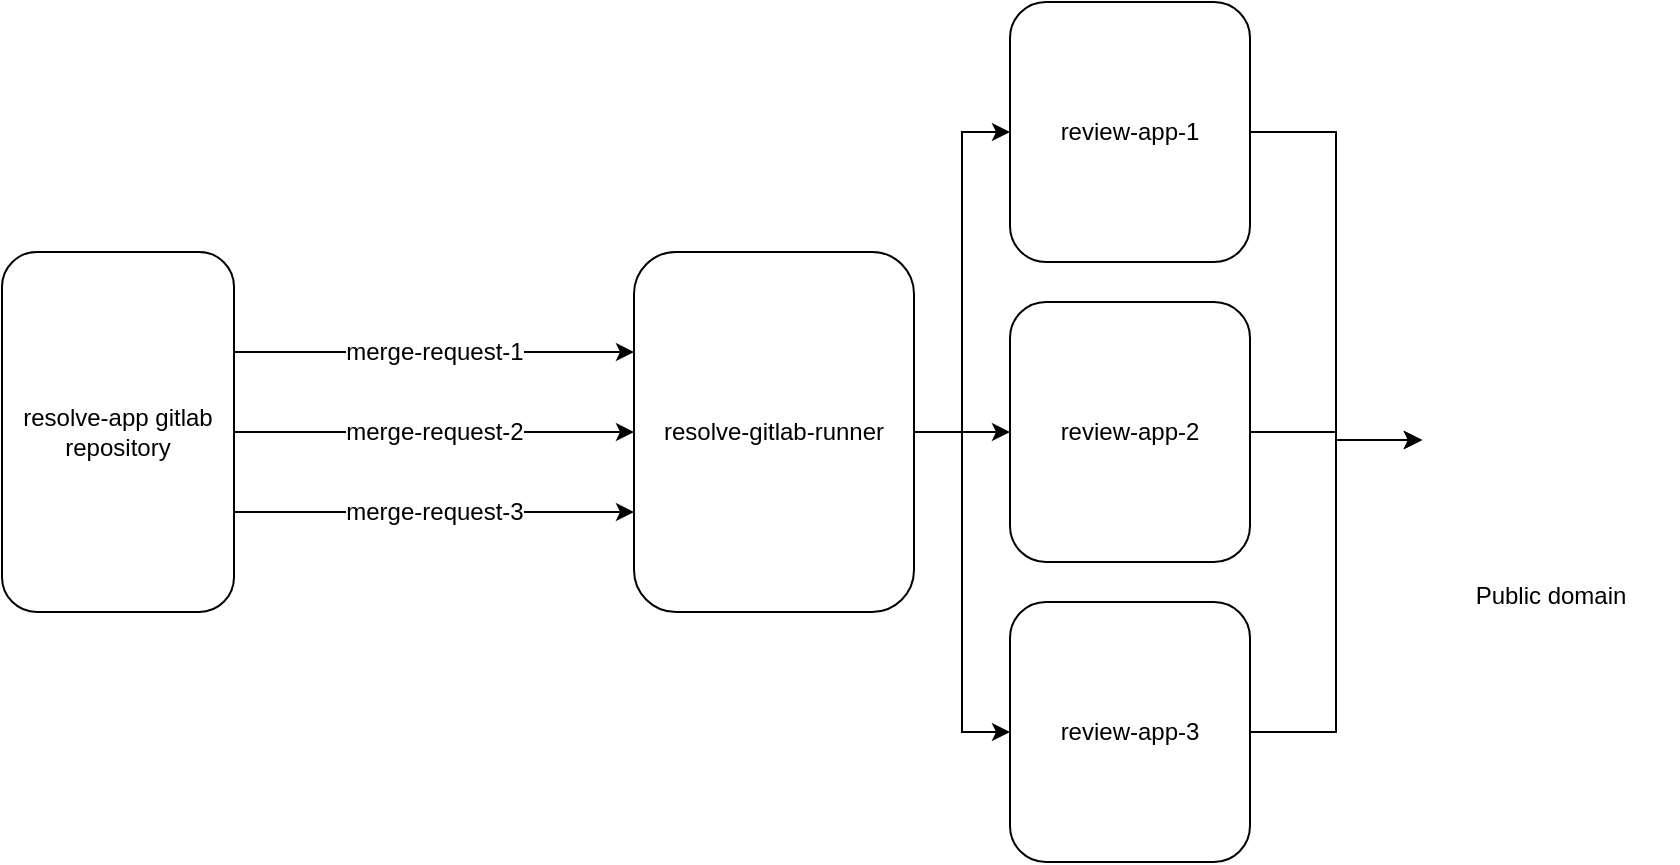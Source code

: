 <mxfile version="10.9.8" type="github"><diagram id="NtDYhCJncocI5nq95c-c" name="Page-1"><mxGraphModel dx="1330" dy="749" grid="1" gridSize="10" guides="1" tooltips="1" connect="1" arrows="1" fold="1" page="1" pageScale="1" pageWidth="850" pageHeight="1100" math="0" shadow="0"><root><mxCell id="0"/><mxCell id="1" parent="0"/><mxCell id="y8RKBCElhBBXP8iMXqIw-6" style="edgeStyle=orthogonalEdgeStyle;rounded=0;orthogonalLoop=1;jettySize=auto;html=1;entryX=0;entryY=0.5;entryDx=0;entryDy=0;" edge="1" parent="1" source="y8RKBCElhBBXP8iMXqIw-2" target="y8RKBCElhBBXP8iMXqIw-5"><mxGeometry relative="1" as="geometry"/></mxCell><mxCell id="y8RKBCElhBBXP8iMXqIw-7" value="merge-request-2" style="text;html=1;resizable=0;points=[];align=center;verticalAlign=middle;labelBackgroundColor=#ffffff;" vertex="1" connectable="0" parent="y8RKBCElhBBXP8iMXqIw-6"><mxGeometry x="-0.21" y="1" relative="1" as="geometry"><mxPoint x="21" y="1" as="offset"/></mxGeometry></mxCell><mxCell id="y8RKBCElhBBXP8iMXqIw-2" value="resolve-app gitlab &lt;br&gt;repository" style="rounded=1;whiteSpace=wrap;html=1;" vertex="1" parent="1"><mxGeometry x="12" y="190" width="116" height="180" as="geometry"/></mxCell><mxCell id="y8RKBCElhBBXP8iMXqIw-1" value="" style="shape=image;html=1;verticalAlign=top;verticalLabelPosition=bottom;labelBackgroundColor=#ffffff;imageAspect=0;aspect=fixed;image=https://cdn4.iconfinder.com/data/icons/logos-and-brands/512/141_Git_logo_logos-128.png" vertex="1" parent="1"><mxGeometry x="32" y="200" width="60" height="60" as="geometry"/></mxCell><mxCell id="y8RKBCElhBBXP8iMXqIw-21" style="edgeStyle=orthogonalEdgeStyle;rounded=0;orthogonalLoop=1;jettySize=auto;html=1;entryX=0;entryY=0.5;entryDx=0;entryDy=0;" edge="1" parent="1" source="y8RKBCElhBBXP8iMXqIw-5" target="y8RKBCElhBBXP8iMXqIw-10"><mxGeometry relative="1" as="geometry"/></mxCell><mxCell id="y8RKBCElhBBXP8iMXqIw-22" style="edgeStyle=orthogonalEdgeStyle;rounded=0;orthogonalLoop=1;jettySize=auto;html=1;entryX=0;entryY=0.5;entryDx=0;entryDy=0;" edge="1" parent="1" source="y8RKBCElhBBXP8iMXqIw-5" target="y8RKBCElhBBXP8iMXqIw-17"><mxGeometry relative="1" as="geometry"/></mxCell><mxCell id="y8RKBCElhBBXP8iMXqIw-23" style="edgeStyle=orthogonalEdgeStyle;rounded=0;orthogonalLoop=1;jettySize=auto;html=1;" edge="1" parent="1" source="y8RKBCElhBBXP8iMXqIw-5" target="y8RKBCElhBBXP8iMXqIw-19"><mxGeometry relative="1" as="geometry"/></mxCell><mxCell id="y8RKBCElhBBXP8iMXqIw-5" value="resolve-gitlab-runner" style="rounded=1;whiteSpace=wrap;html=1;" vertex="1" parent="1"><mxGeometry x="328" y="190" width="140" height="180" as="geometry"/></mxCell><mxCell id="y8RKBCElhBBXP8iMXqIw-4" value="" style="shape=image;html=1;verticalAlign=top;verticalLabelPosition=bottom;labelBackgroundColor=#ffffff;imageAspect=0;aspect=fixed;image=https://cdn4.iconfinder.com/data/icons/logos-brands-5/24/digitalocean-128.png" vertex="1" parent="1"><mxGeometry x="348" y="210" width="50" height="50" as="geometry"/></mxCell><mxCell id="y8RKBCElhBBXP8iMXqIw-24" style="edgeStyle=orthogonalEdgeStyle;rounded=0;orthogonalLoop=1;jettySize=auto;html=1;entryX=0;entryY=0.5;entryDx=0;entryDy=0;" edge="1" parent="1" source="y8RKBCElhBBXP8iMXqIw-10" target="y8RKBCElhBBXP8iMXqIw-25"><mxGeometry relative="1" as="geometry"><mxPoint x="668" y="130" as="targetPoint"/></mxGeometry></mxCell><mxCell id="y8RKBCElhBBXP8iMXqIw-10" value="review-app-1" style="rounded=1;whiteSpace=wrap;html=1;" vertex="1" parent="1"><mxGeometry x="516" y="65" width="120" height="130" as="geometry"/></mxCell><mxCell id="y8RKBCElhBBXP8iMXqIw-11" value="" style="shape=image;html=1;verticalAlign=top;verticalLabelPosition=bottom;labelBackgroundColor=#ffffff;imageAspect=0;aspect=fixed;image=https://cdn3.iconfinder.com/data/icons/logos-and-brands-adobe/512/97_Docker-128.png" vertex="1" parent="1"><mxGeometry x="524" y="77" width="28" height="28" as="geometry"/></mxCell><mxCell id="y8RKBCElhBBXP8iMXqIw-13" style="edgeStyle=orthogonalEdgeStyle;rounded=0;orthogonalLoop=1;jettySize=auto;html=1;entryX=0;entryY=0.5;entryDx=0;entryDy=0;" edge="1" parent="1"><mxGeometry relative="1" as="geometry"><mxPoint x="128" y="320" as="sourcePoint"/><mxPoint x="328" y="320" as="targetPoint"/></mxGeometry></mxCell><mxCell id="y8RKBCElhBBXP8iMXqIw-14" value="merge-request-3" style="text;html=1;resizable=0;points=[];align=center;verticalAlign=middle;labelBackgroundColor=#ffffff;" vertex="1" connectable="0" parent="y8RKBCElhBBXP8iMXqIw-13"><mxGeometry x="-0.21" y="1" relative="1" as="geometry"><mxPoint x="21" y="1" as="offset"/></mxGeometry></mxCell><mxCell id="y8RKBCElhBBXP8iMXqIw-15" style="edgeStyle=orthogonalEdgeStyle;rounded=0;orthogonalLoop=1;jettySize=auto;html=1;entryX=0;entryY=0.5;entryDx=0;entryDy=0;" edge="1" parent="1"><mxGeometry relative="1" as="geometry"><mxPoint x="128" y="240" as="sourcePoint"/><mxPoint x="328" y="240" as="targetPoint"/></mxGeometry></mxCell><mxCell id="y8RKBCElhBBXP8iMXqIw-16" value="merge-request-1" style="text;html=1;resizable=0;points=[];align=center;verticalAlign=middle;labelBackgroundColor=#ffffff;" vertex="1" connectable="0" parent="y8RKBCElhBBXP8iMXqIw-15"><mxGeometry x="-0.21" y="1" relative="1" as="geometry"><mxPoint x="21" y="1" as="offset"/></mxGeometry></mxCell><mxCell id="y8RKBCElhBBXP8iMXqIw-28" style="edgeStyle=orthogonalEdgeStyle;rounded=0;orthogonalLoop=1;jettySize=auto;html=1;" edge="1" parent="1" source="y8RKBCElhBBXP8iMXqIw-17" target="y8RKBCElhBBXP8iMXqIw-25"><mxGeometry relative="1" as="geometry"/></mxCell><mxCell id="y8RKBCElhBBXP8iMXqIw-17" value="review-app-2" style="rounded=1;whiteSpace=wrap;html=1;" vertex="1" parent="1"><mxGeometry x="516" y="215" width="120" height="130" as="geometry"/></mxCell><mxCell id="y8RKBCElhBBXP8iMXqIw-18" value="" style="shape=image;html=1;verticalAlign=top;verticalLabelPosition=bottom;labelBackgroundColor=#ffffff;imageAspect=0;aspect=fixed;image=https://cdn3.iconfinder.com/data/icons/logos-and-brands-adobe/512/97_Docker-128.png" vertex="1" parent="1"><mxGeometry x="524" y="227" width="28" height="28" as="geometry"/></mxCell><mxCell id="y8RKBCElhBBXP8iMXqIw-29" style="edgeStyle=orthogonalEdgeStyle;rounded=0;orthogonalLoop=1;jettySize=auto;html=1;entryX=0;entryY=0.5;entryDx=0;entryDy=0;" edge="1" parent="1" source="y8RKBCElhBBXP8iMXqIw-19" target="y8RKBCElhBBXP8iMXqIw-25"><mxGeometry relative="1" as="geometry"/></mxCell><mxCell id="y8RKBCElhBBXP8iMXqIw-19" value="review-app-3" style="rounded=1;whiteSpace=wrap;html=1;" vertex="1" parent="1"><mxGeometry x="516" y="365" width="120" height="130" as="geometry"/></mxCell><mxCell id="y8RKBCElhBBXP8iMXqIw-20" value="" style="shape=image;html=1;verticalAlign=top;verticalLabelPosition=bottom;labelBackgroundColor=#ffffff;imageAspect=0;aspect=fixed;image=https://cdn3.iconfinder.com/data/icons/logos-and-brands-adobe/512/97_Docker-128.png" vertex="1" parent="1"><mxGeometry x="524" y="377" width="28" height="28" as="geometry"/></mxCell><mxCell id="y8RKBCElhBBXP8iMXqIw-25" value="Public domain" style="shape=image;html=1;verticalAlign=top;verticalLabelPosition=bottom;labelBackgroundColor=#ffffff;imageAspect=0;aspect=fixed;image=https://cdn3.iconfinder.com/data/icons/faticons/32/globe-01-128.png" vertex="1" parent="1"><mxGeometry x="722" y="220" width="128" height="128" as="geometry"/></mxCell><mxCell id="y8RKBCElhBBXP8iMXqIw-30" value="" style="shape=image;html=1;verticalAlign=top;verticalLabelPosition=bottom;labelBackgroundColor=#ffffff;imageAspect=0;aspect=fixed;image=https://cdn0.iconfinder.com/data/icons/simpline-mix/64/simpline_59-128.png" vertex="1" parent="1"><mxGeometry x="680" y="246" width="34" height="34" as="geometry"/></mxCell></root></mxGraphModel></diagram></mxfile>